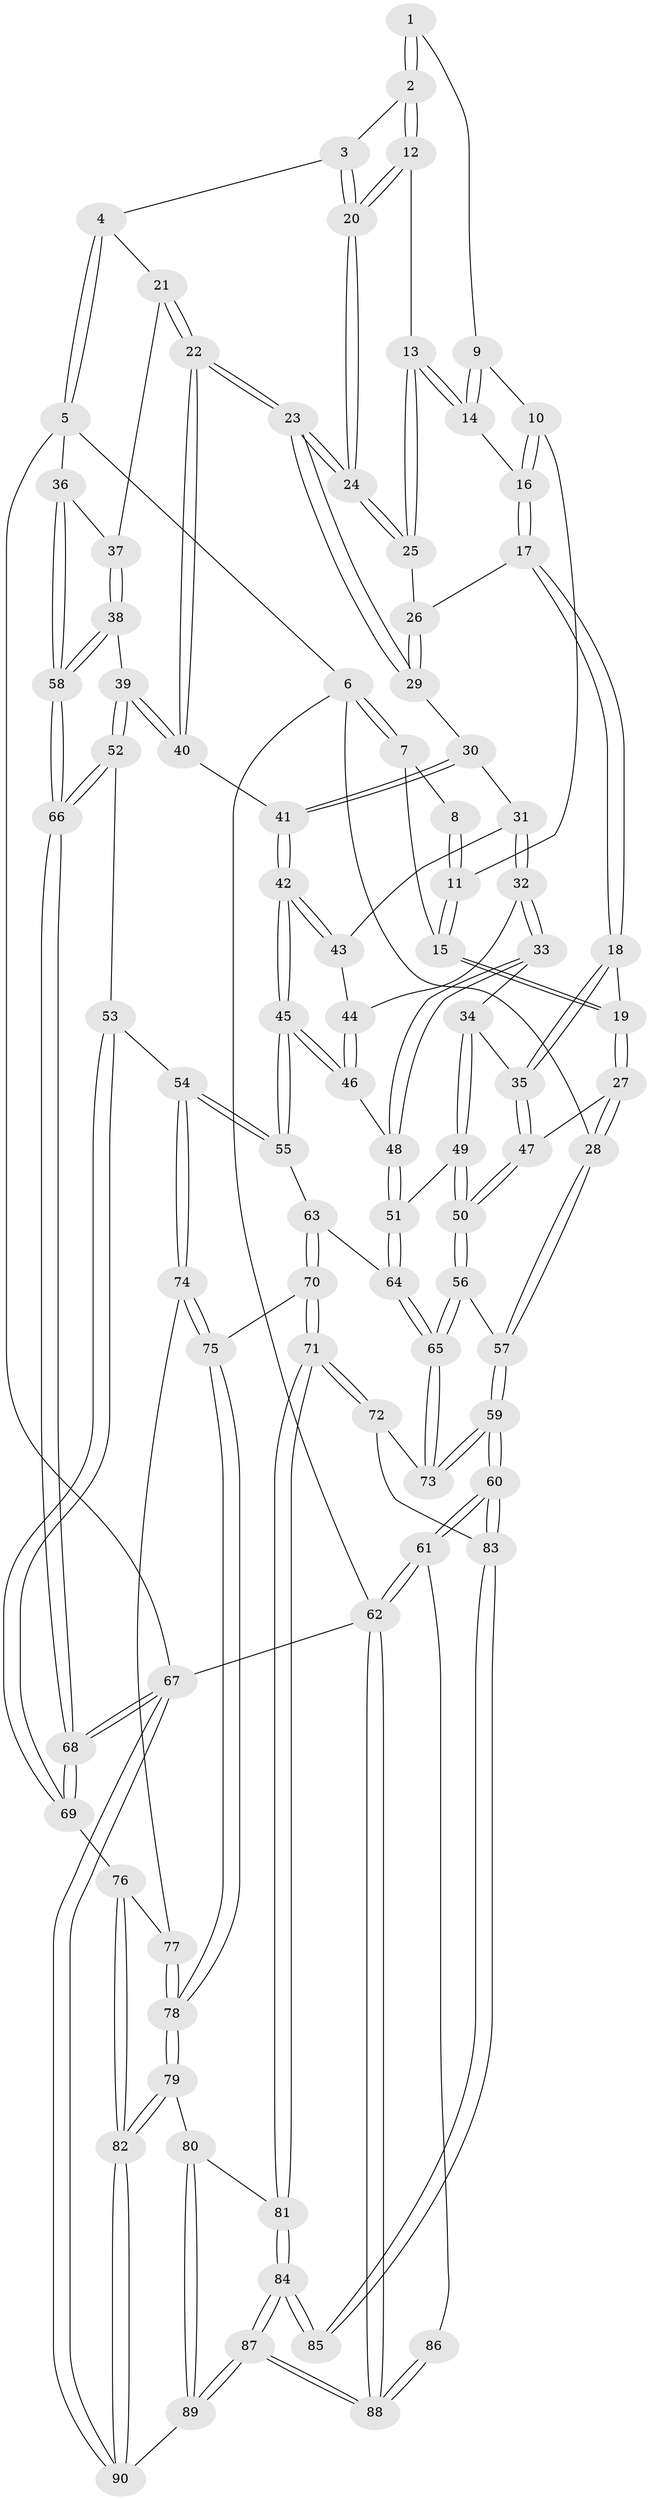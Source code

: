 // coarse degree distribution, {6: 0.14814814814814814, 8: 0.07407407407407407, 4: 0.37037037037037035, 2: 0.037037037037037035, 5: 0.18518518518518517, 3: 0.18518518518518517}
// Generated by graph-tools (version 1.1) at 2025/21/03/04/25 18:21:33]
// undirected, 90 vertices, 222 edges
graph export_dot {
graph [start="1"]
  node [color=gray90,style=filled];
  1 [pos="+0.4663926643628177+0"];
  2 [pos="+0.568261692370742+0"];
  3 [pos="+0.8168088307422+0"];
  4 [pos="+0.9896113060621395+0"];
  5 [pos="+1+0"];
  6 [pos="+0+0"];
  7 [pos="+0.2090458750886659+0"];
  8 [pos="+0.3134833299299119+0"];
  9 [pos="+0.434849049330805+0"];
  10 [pos="+0.397049376823742+0.046681578502679"];
  11 [pos="+0.3765872463207709+0.04430711620606782"];
  12 [pos="+0.5487007751153316+0.04733451078263335"];
  13 [pos="+0.530179814450044+0.07524742425306151"];
  14 [pos="+0.44120522278635455+0.08476385128677047"];
  15 [pos="+0.25683247378296165+0.10672111651103025"];
  16 [pos="+0.43165260205928946+0.08918699646331209"];
  17 [pos="+0.3690840977357762+0.17417606309208358"];
  18 [pos="+0.32541273042676855+0.20020182663916014"];
  19 [pos="+0.25602465895521026+0.12031122359065413"];
  20 [pos="+0.7025111654523+0.13221430462007847"];
  21 [pos="+0.8200900124199101+0.18722306608175454"];
  22 [pos="+0.7386324895401152+0.22683201992151023"];
  23 [pos="+0.72653080365516+0.21173366299387272"];
  24 [pos="+0.7139860106789196+0.18604049406787515"];
  25 [pos="+0.532585196994426+0.14488683117230106"];
  26 [pos="+0.5191364806748744+0.17249894389365383"];
  27 [pos="+0+0.19931583831355326"];
  28 [pos="+0+0.18056082776156848"];
  29 [pos="+0.5304728828499545+0.22396846745924257"];
  30 [pos="+0.5259722517383975+0.23821534959883497"];
  31 [pos="+0.48617948304865277+0.25617118964797353"];
  32 [pos="+0.39395928326198176+0.2641101503697609"];
  33 [pos="+0.3863600759648594+0.26366148289111746"];
  34 [pos="+0.3266719429953421+0.21438883502852404"];
  35 [pos="+0.32649007410332004+0.21390622861304187"];
  36 [pos="+1+0.1512382666735458"];
  37 [pos="+0.8245544801921381+0.18744382180453267"];
  38 [pos="+1+0.3802496981047163"];
  39 [pos="+0.7916512033402212+0.3741129178058166"];
  40 [pos="+0.738404061060888+0.23088712496796757"];
  41 [pos="+0.5770318477072348+0.33049681025915967"];
  42 [pos="+0.5463875040033158+0.4074622681687003"];
  43 [pos="+0.49030277548941376+0.3019858366792771"];
  44 [pos="+0.46559319734514787+0.3098125926879499"];
  45 [pos="+0.5440869921302326+0.41647942439217345"];
  46 [pos="+0.5267432622473899+0.41445430954647905"];
  47 [pos="+0.1317259992270224+0.3060782981755564"];
  48 [pos="+0.4282669760007457+0.41178783656920664"];
  49 [pos="+0.26339034910424164+0.3991673433800785"];
  50 [pos="+0.2074676725619268+0.4278436704092491"];
  51 [pos="+0.3910629972411151+0.43725266819634306"];
  52 [pos="+0.7354312308157757+0.4745303221945575"];
  53 [pos="+0.7023253763743889+0.5123988102301313"];
  54 [pos="+0.6499437126143399+0.5463503377566165"];
  55 [pos="+0.6352777350275944+0.5378083174166503"];
  56 [pos="+0.15808446221241665+0.5355198571054207"];
  57 [pos="+0+0.44730940610113284"];
  58 [pos="+1+0.3897830714236077"];
  59 [pos="+0+0.745590157708895"];
  60 [pos="+0+0.8918405416081776"];
  61 [pos="+0+0.9197580631351326"];
  62 [pos="+0+1"];
  63 [pos="+0.4036758198577259+0.5864715428170423"];
  64 [pos="+0.377743396831347+0.5584760602074462"];
  65 [pos="+0.17180289754728162+0.5631970187635039"];
  66 [pos="+1+0.5853558024825941"];
  67 [pos="+1+1"];
  68 [pos="+1+0.7274734567091173"];
  69 [pos="+1+0.7241159793435715"];
  70 [pos="+0.3969036897005565+0.7111548684778803"];
  71 [pos="+0.33600672827797+0.7924458648307149"];
  72 [pos="+0.17211928743762675+0.7037193277596936"];
  73 [pos="+0.1704893890692308+0.7010181396328856"];
  74 [pos="+0.650406665169387+0.5545017649072801"];
  75 [pos="+0.47750695050891373+0.7049348132313656"];
  76 [pos="+0.8603120724727936+0.7338456556818108"];
  77 [pos="+0.6664271257308715+0.6088298195184229"];
  78 [pos="+0.6241668827560999+0.8173670775814843"];
  79 [pos="+0.6242550868265934+0.818507467814886"];
  80 [pos="+0.3452609844685582+0.813443270887578"];
  81 [pos="+0.34154618396385855+0.8097291562319118"];
  82 [pos="+0.6653628353474377+0.9050762555712456"];
  83 [pos="+0.1324783128390418+0.7945432234179808"];
  84 [pos="+0.1838348310134068+0.9785495751984229"];
  85 [pos="+0.11422519546714313+0.8585930988527231"];
  86 [pos="+0.09227977649128685+0.8656718328243632"];
  87 [pos="+0.13792581145510474+1"];
  88 [pos="+0+1"];
  89 [pos="+0.4957080012968871+1"];
  90 [pos="+0.6774619534462002+1"];
  1 -- 2;
  1 -- 2;
  1 -- 9;
  2 -- 3;
  2 -- 12;
  2 -- 12;
  3 -- 4;
  3 -- 20;
  3 -- 20;
  4 -- 5;
  4 -- 5;
  4 -- 21;
  5 -- 6;
  5 -- 36;
  5 -- 67;
  6 -- 7;
  6 -- 7;
  6 -- 28;
  6 -- 62;
  7 -- 8;
  7 -- 15;
  8 -- 11;
  8 -- 11;
  9 -- 10;
  9 -- 14;
  9 -- 14;
  10 -- 11;
  10 -- 16;
  10 -- 16;
  11 -- 15;
  11 -- 15;
  12 -- 13;
  12 -- 20;
  12 -- 20;
  13 -- 14;
  13 -- 14;
  13 -- 25;
  13 -- 25;
  14 -- 16;
  15 -- 19;
  15 -- 19;
  16 -- 17;
  16 -- 17;
  17 -- 18;
  17 -- 18;
  17 -- 26;
  18 -- 19;
  18 -- 35;
  18 -- 35;
  19 -- 27;
  19 -- 27;
  20 -- 24;
  20 -- 24;
  21 -- 22;
  21 -- 22;
  21 -- 37;
  22 -- 23;
  22 -- 23;
  22 -- 40;
  22 -- 40;
  23 -- 24;
  23 -- 24;
  23 -- 29;
  23 -- 29;
  24 -- 25;
  24 -- 25;
  25 -- 26;
  26 -- 29;
  26 -- 29;
  27 -- 28;
  27 -- 28;
  27 -- 47;
  28 -- 57;
  28 -- 57;
  29 -- 30;
  30 -- 31;
  30 -- 41;
  30 -- 41;
  31 -- 32;
  31 -- 32;
  31 -- 43;
  32 -- 33;
  32 -- 33;
  32 -- 44;
  33 -- 34;
  33 -- 48;
  33 -- 48;
  34 -- 35;
  34 -- 49;
  34 -- 49;
  35 -- 47;
  35 -- 47;
  36 -- 37;
  36 -- 58;
  36 -- 58;
  37 -- 38;
  37 -- 38;
  38 -- 39;
  38 -- 58;
  38 -- 58;
  39 -- 40;
  39 -- 40;
  39 -- 52;
  39 -- 52;
  40 -- 41;
  41 -- 42;
  41 -- 42;
  42 -- 43;
  42 -- 43;
  42 -- 45;
  42 -- 45;
  43 -- 44;
  44 -- 46;
  44 -- 46;
  45 -- 46;
  45 -- 46;
  45 -- 55;
  45 -- 55;
  46 -- 48;
  47 -- 50;
  47 -- 50;
  48 -- 51;
  48 -- 51;
  49 -- 50;
  49 -- 50;
  49 -- 51;
  50 -- 56;
  50 -- 56;
  51 -- 64;
  51 -- 64;
  52 -- 53;
  52 -- 66;
  52 -- 66;
  53 -- 54;
  53 -- 69;
  53 -- 69;
  54 -- 55;
  54 -- 55;
  54 -- 74;
  54 -- 74;
  55 -- 63;
  56 -- 57;
  56 -- 65;
  56 -- 65;
  57 -- 59;
  57 -- 59;
  58 -- 66;
  58 -- 66;
  59 -- 60;
  59 -- 60;
  59 -- 73;
  59 -- 73;
  60 -- 61;
  60 -- 61;
  60 -- 83;
  60 -- 83;
  61 -- 62;
  61 -- 62;
  61 -- 86;
  62 -- 88;
  62 -- 88;
  62 -- 67;
  63 -- 64;
  63 -- 70;
  63 -- 70;
  64 -- 65;
  64 -- 65;
  65 -- 73;
  65 -- 73;
  66 -- 68;
  66 -- 68;
  67 -- 68;
  67 -- 68;
  67 -- 90;
  67 -- 90;
  68 -- 69;
  68 -- 69;
  69 -- 76;
  70 -- 71;
  70 -- 71;
  70 -- 75;
  71 -- 72;
  71 -- 72;
  71 -- 81;
  71 -- 81;
  72 -- 73;
  72 -- 83;
  74 -- 75;
  74 -- 75;
  74 -- 77;
  75 -- 78;
  75 -- 78;
  76 -- 77;
  76 -- 82;
  76 -- 82;
  77 -- 78;
  77 -- 78;
  78 -- 79;
  78 -- 79;
  79 -- 80;
  79 -- 82;
  79 -- 82;
  80 -- 81;
  80 -- 89;
  80 -- 89;
  81 -- 84;
  81 -- 84;
  82 -- 90;
  82 -- 90;
  83 -- 85;
  83 -- 85;
  84 -- 85;
  84 -- 85;
  84 -- 87;
  84 -- 87;
  86 -- 88;
  86 -- 88;
  87 -- 88;
  87 -- 88;
  87 -- 89;
  87 -- 89;
  89 -- 90;
}

